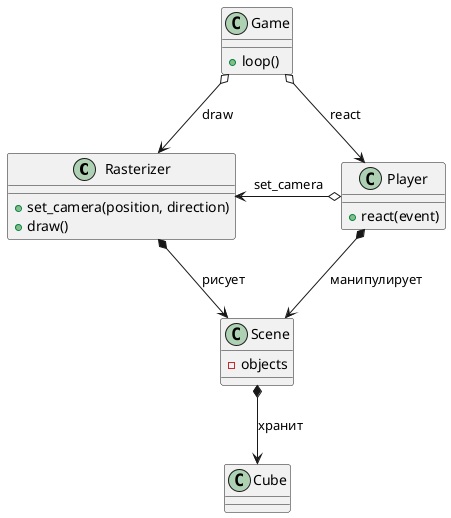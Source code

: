 @startuml
'https://plantuml.com/class-diagram

class Rasterizer {
    + set_camera(position, direction)
    + draw()
}

class Game {
    + loop()
}

class Scene {
    - objects
}

class Player {
    + react(event)
}

class Cube {
}

Game o--> Player : react
Game o--> Rasterizer : draw
Rasterizer <-o Player : set_camera
Rasterizer *--> Scene : рисует
Player *--> Scene : манипулирует
Scene *--> Cube : хранит

@enduml